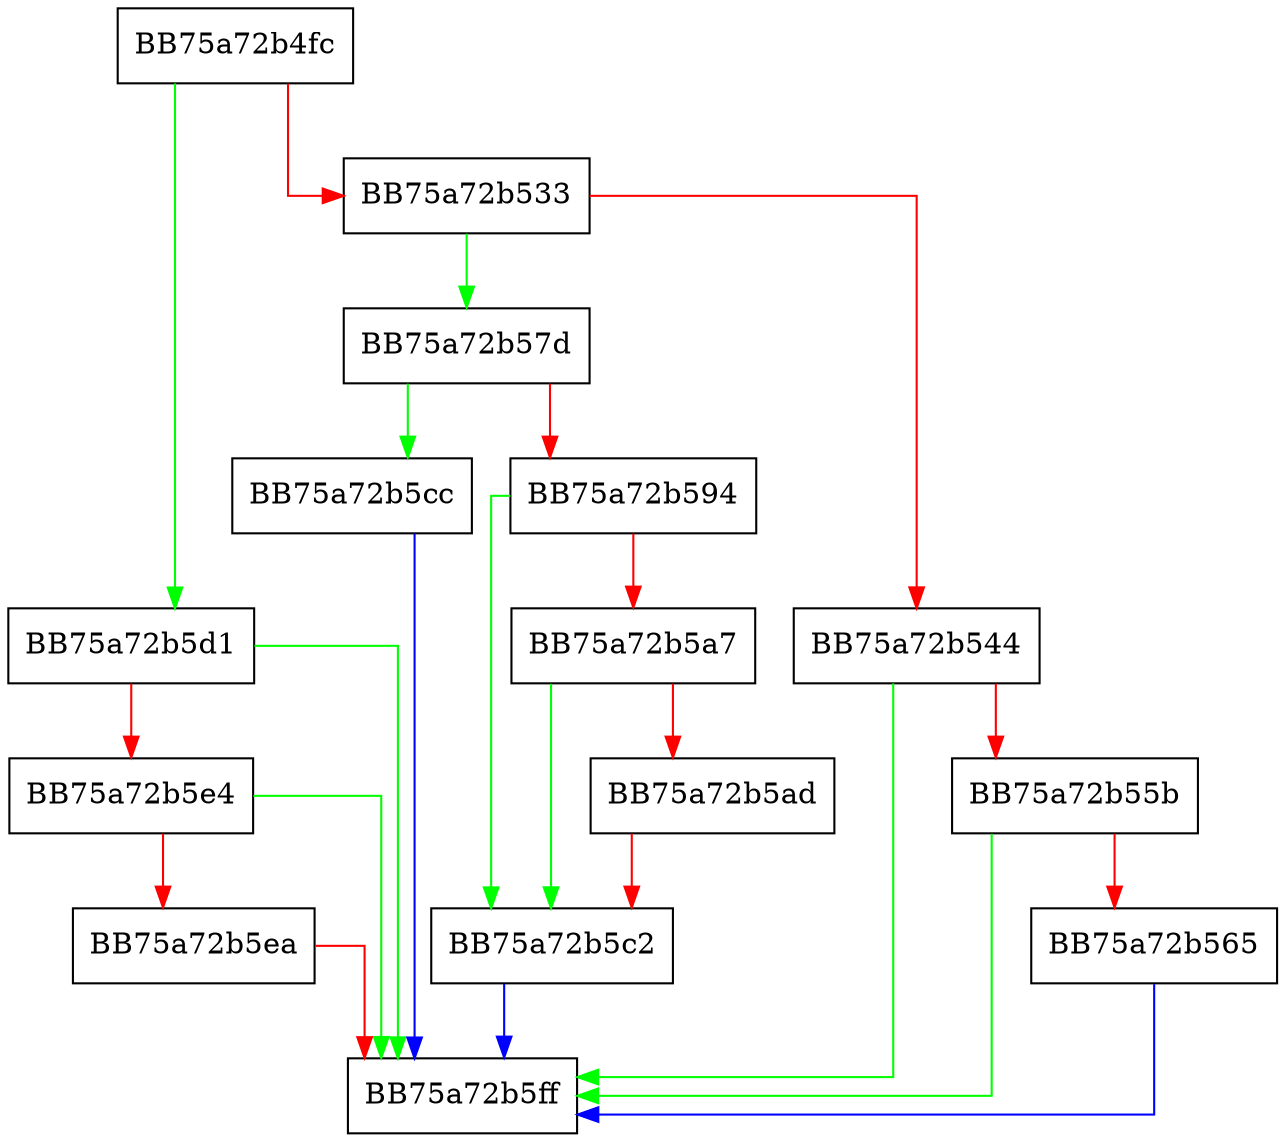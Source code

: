 digraph InitIpTable {
  node [shape="box"];
  graph [splines=ortho];
  BB75a72b4fc -> BB75a72b5d1 [color="green"];
  BB75a72b4fc -> BB75a72b533 [color="red"];
  BB75a72b533 -> BB75a72b57d [color="green"];
  BB75a72b533 -> BB75a72b544 [color="red"];
  BB75a72b544 -> BB75a72b5ff [color="green"];
  BB75a72b544 -> BB75a72b55b [color="red"];
  BB75a72b55b -> BB75a72b5ff [color="green"];
  BB75a72b55b -> BB75a72b565 [color="red"];
  BB75a72b565 -> BB75a72b5ff [color="blue"];
  BB75a72b57d -> BB75a72b5cc [color="green"];
  BB75a72b57d -> BB75a72b594 [color="red"];
  BB75a72b594 -> BB75a72b5c2 [color="green"];
  BB75a72b594 -> BB75a72b5a7 [color="red"];
  BB75a72b5a7 -> BB75a72b5c2 [color="green"];
  BB75a72b5a7 -> BB75a72b5ad [color="red"];
  BB75a72b5ad -> BB75a72b5c2 [color="red"];
  BB75a72b5c2 -> BB75a72b5ff [color="blue"];
  BB75a72b5cc -> BB75a72b5ff [color="blue"];
  BB75a72b5d1 -> BB75a72b5ff [color="green"];
  BB75a72b5d1 -> BB75a72b5e4 [color="red"];
  BB75a72b5e4 -> BB75a72b5ff [color="green"];
  BB75a72b5e4 -> BB75a72b5ea [color="red"];
  BB75a72b5ea -> BB75a72b5ff [color="red"];
}